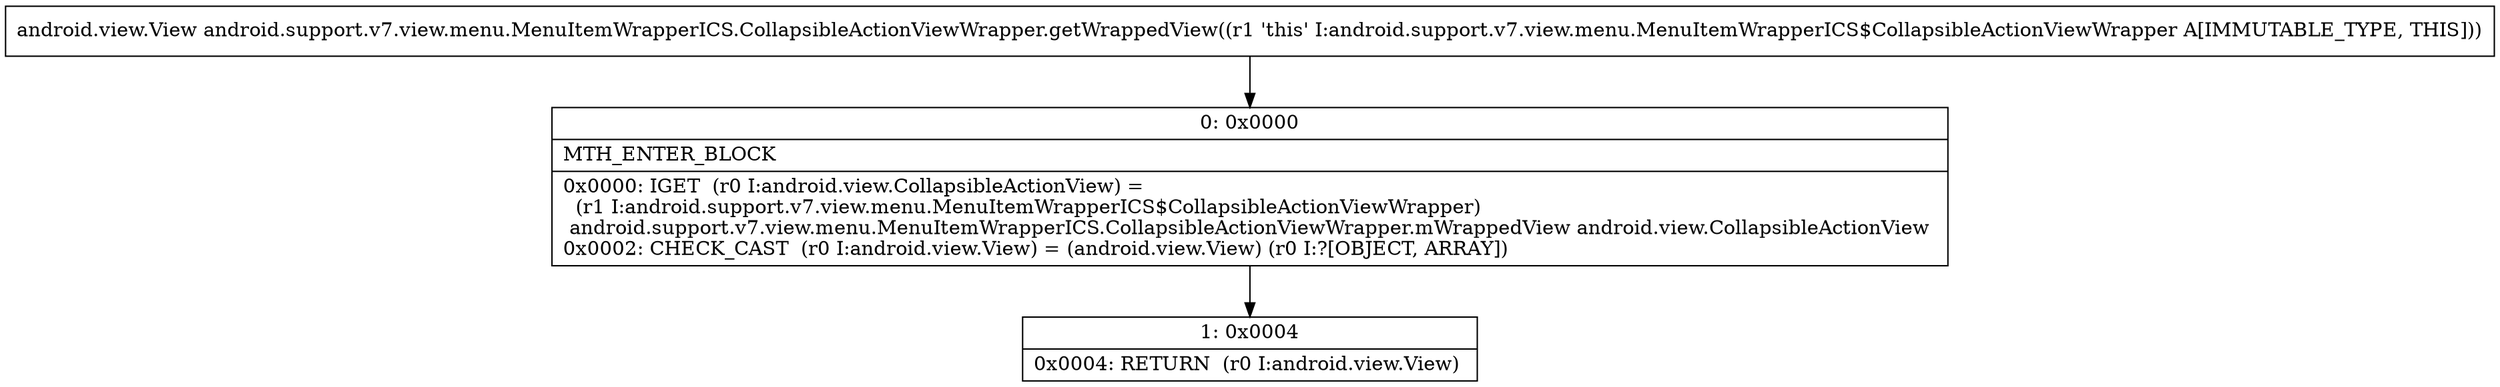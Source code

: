 digraph "CFG forandroid.support.v7.view.menu.MenuItemWrapperICS.CollapsibleActionViewWrapper.getWrappedView()Landroid\/view\/View;" {
Node_0 [shape=record,label="{0\:\ 0x0000|MTH_ENTER_BLOCK\l|0x0000: IGET  (r0 I:android.view.CollapsibleActionView) = \l  (r1 I:android.support.v7.view.menu.MenuItemWrapperICS$CollapsibleActionViewWrapper)\l android.support.v7.view.menu.MenuItemWrapperICS.CollapsibleActionViewWrapper.mWrappedView android.view.CollapsibleActionView \l0x0002: CHECK_CAST  (r0 I:android.view.View) = (android.view.View) (r0 I:?[OBJECT, ARRAY]) \l}"];
Node_1 [shape=record,label="{1\:\ 0x0004|0x0004: RETURN  (r0 I:android.view.View) \l}"];
MethodNode[shape=record,label="{android.view.View android.support.v7.view.menu.MenuItemWrapperICS.CollapsibleActionViewWrapper.getWrappedView((r1 'this' I:android.support.v7.view.menu.MenuItemWrapperICS$CollapsibleActionViewWrapper A[IMMUTABLE_TYPE, THIS])) }"];
MethodNode -> Node_0;
Node_0 -> Node_1;
}

